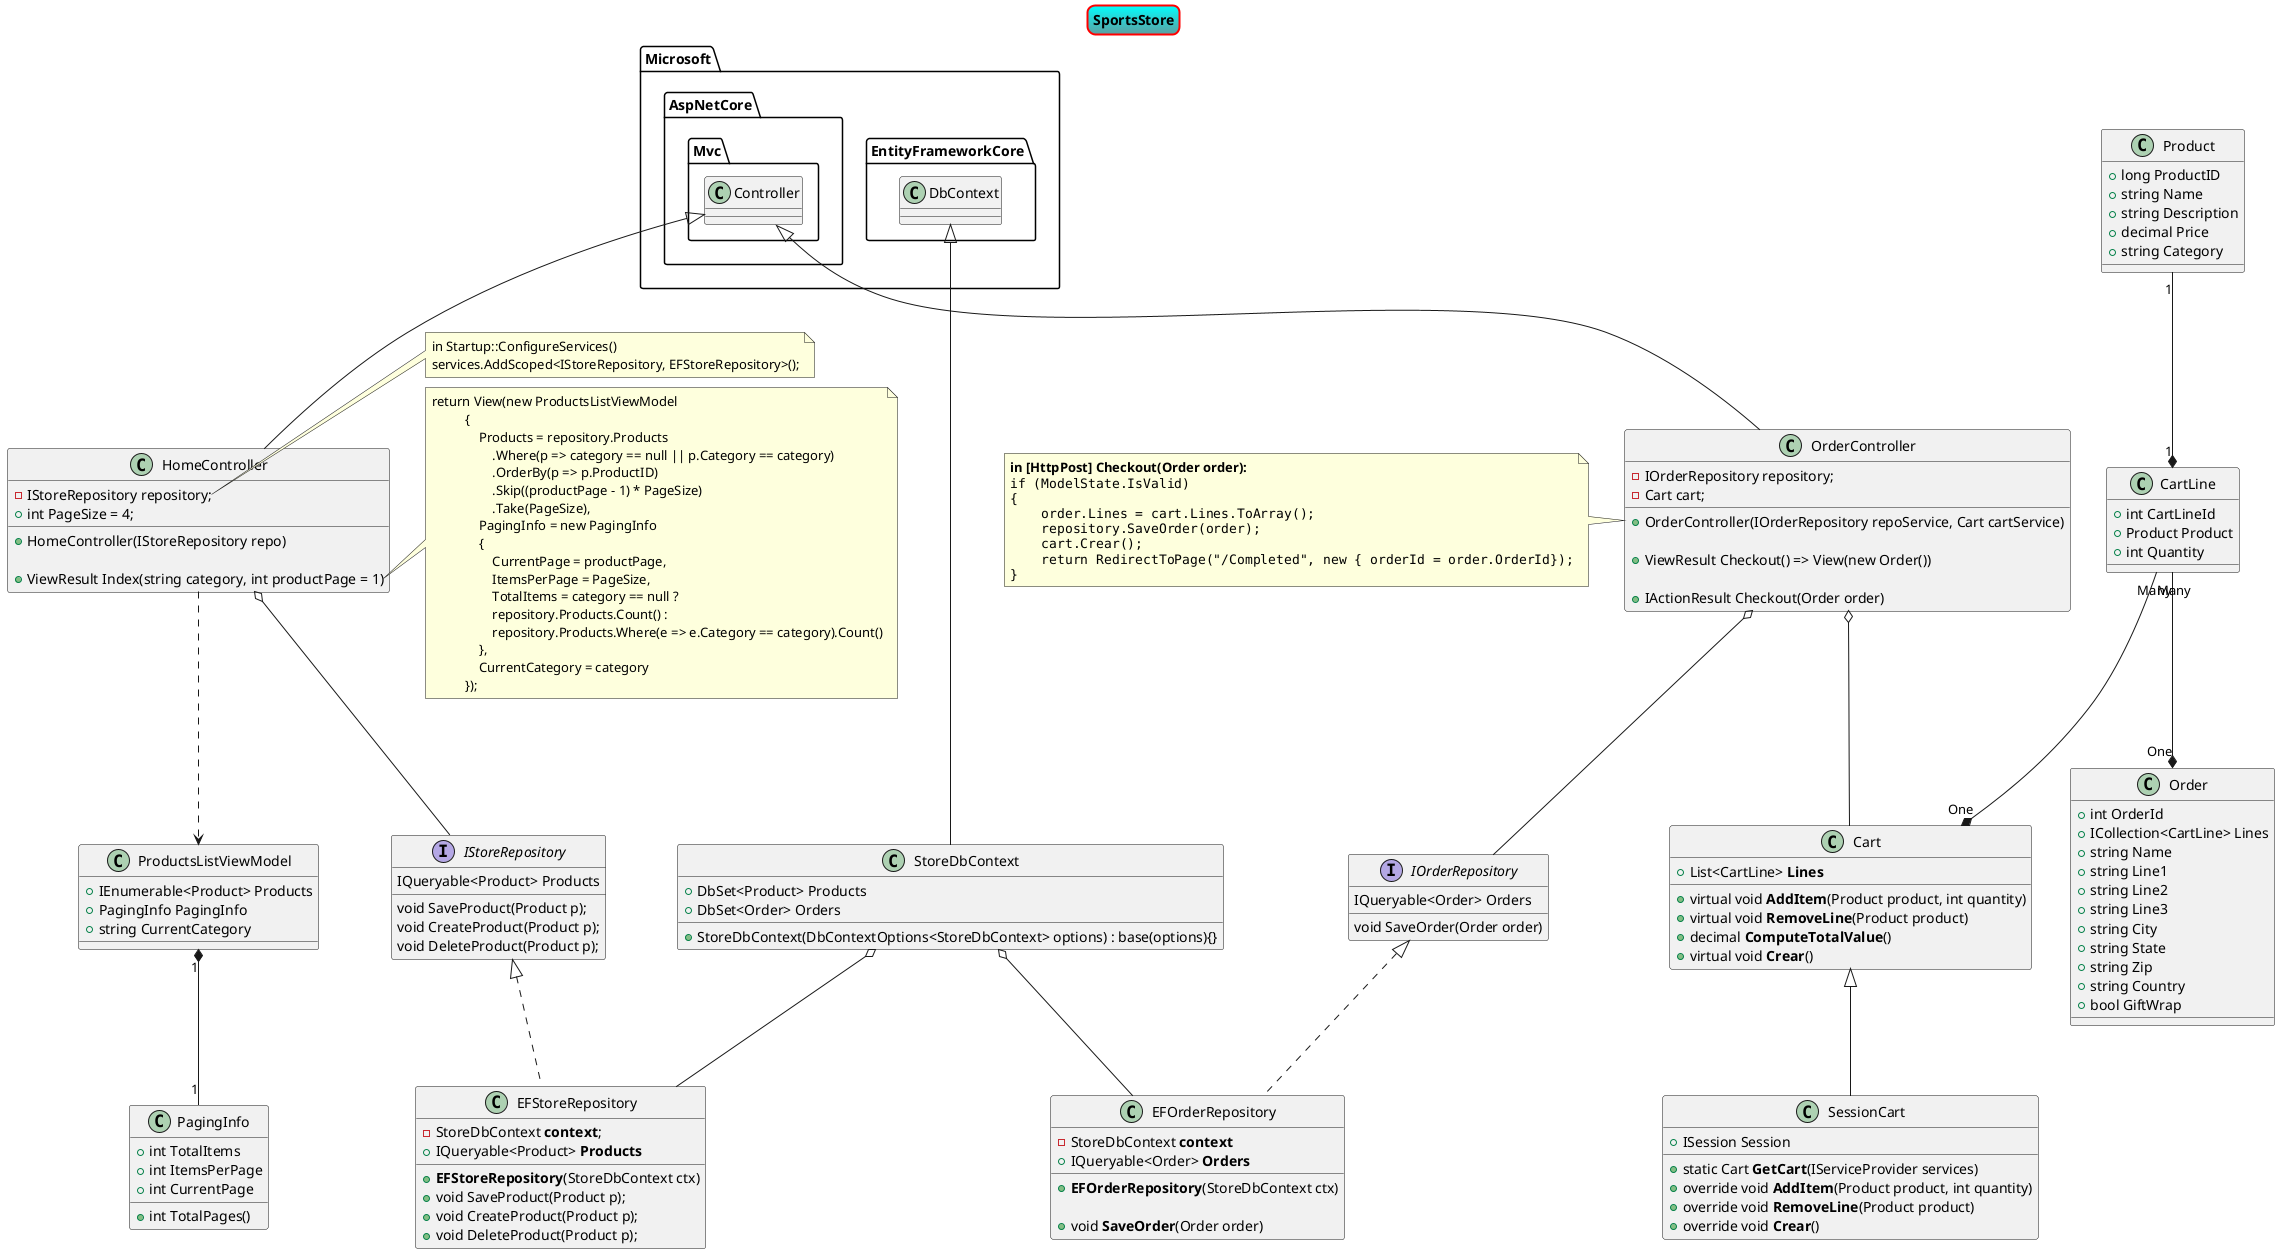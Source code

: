 @startuml SportsStore

skinparam titleBorderRoundCorner 15
skinparam titleBorderThickness 2
skinparam titleBorderColor red
skinparam titleBackgroundColor Aqua-CadetBlue

title SportsStore

class Product {
    + long ProductID
    + string Name
    + string Description
    + decimal Price
    + string Category
}

class Order {
    + int OrderId
    + ICollection<CartLine> Lines
    + string Name
    + string Line1
    + string Line2
    + string Line3
    + string City
    + string State
    + string Zip
    + string Country
    + bool GiftWrap
}

CartLine "Many" --* "One" Order
'Cart -- Order : Lines

class CartLine
{
    + int CartLineId
    + Product Product
    + int Quantity
}

Product "1" --* "1" CartLine 

class Cart
{
    + List<CartLine> <b>Lines</b>
    + virtual void <b>AddItem</b>(Product product, int quantity)
    + virtual void <b>RemoveLine</b>(Product product)
    + decimal <b>ComputeTotalValue</b>()
    + virtual void <b>Crear</b>()
}

class SessionCart
{
    + ISession Session
    + static Cart <b>GetCart</b>(IServiceProvider services)
    + override void <b>AddItem</b>(Product product, int quantity)
    + override void <b>RemoveLine</b>(Product product)
    + override void <b>Crear</b>()
}

Cart <|-- SessionCart
CartLine "Many" --* "One" Cart

class StoreDbContext
{
    + StoreDbContext(DbContextOptions<StoreDbContext> options) : base(options){}
    + DbSet<Product> Products
    + DbSet<Order> Orders
}

Microsoft.EntityFrameworkCore.DbContext <|-- StoreDbContext

interface IOrderRepository
{
    IQueryable<Order> Orders 
    void SaveOrder(Order order)
}

class EFOrderRepository
{
    - StoreDbContext <b>context</b>
    + IQueryable<Order> <b>Orders</b>
    + <b>EFOrderRepository</b>(StoreDbContext ctx)
    
    + void <b>SaveOrder</b>(Order order)
}
IOrderRepository <|.. EFOrderRepository
StoreDbContext o-- EFOrderRepository

interface IStoreRepository
{
    IQueryable<Product> Products
    void SaveProduct(Product p);
    void CreateProduct(Product p);
    void DeleteProduct(Product p);

}

class EFStoreRepository
{
    - StoreDbContext <b>context</b>;
    + <b>EFStoreRepository</b>(StoreDbContext ctx)
    + IQueryable<Product> <b>Products</b>
    + void SaveProduct(Product p);
    + void CreateProduct(Product p);
    + void DeleteProduct(Product p);

}
IStoreRepository <|.. EFStoreRepository
StoreDbContext o-- EFStoreRepository

class PagingInfo
{
    + int TotalItems
    + int ItemsPerPage
    + int CurrentPage
    + int TotalPages()
}

class ProductsListViewModel
{
    + IEnumerable<Product> Products
    + PagingInfo PagingInfo 
    + string CurrentCategory 
}

ProductsListViewModel "1" *-- "1" PagingInfo


class HomeController
{
    - IStoreRepository repository;
    + int PageSize = 4;

    + HomeController(IStoreRepository repo)

    + ViewResult Index(string category, int productPage = 1) 
}

Microsoft.AspNetCore.Mvc.Controller <|-- HomeController
HomeController ..> ProductsListViewModel
HomeController o-- IStoreRepository

note right of HomeController::repository
  in Startup::ConfigureServices()
  services.AddScoped<IStoreRepository, EFStoreRepository>();
end note

note right of HomeController::Index
  return View(new ProductsListViewModel
            {
                Products = repository.Products
                    .Where(p => category == null || p.Category == category)
                    .OrderBy(p => p.ProductID)
                    .Skip((productPage - 1) * PageSize)
                    .Take(PageSize),
                PagingInfo = new PagingInfo
                {
                    CurrentPage = productPage,
                    ItemsPerPage = PageSize,
                    TotalItems = category == null ? 
                    repository.Products.Count() :
                    repository.Products.Where(e => e.Category == category).Count()
                },
                CurrentCategory = category
            });
end note


class OrderController
{
    - IOrderRepository repository;
    - Cart cart;
    + OrderController(IOrderRepository repoService, Cart cartService)

    + ViewResult Checkout() => View(new Order())

    /'HttpPost'/
    + IActionResult Checkout(Order order)
}

Microsoft.AspNetCore.Mvc.Controller <|-- OrderController
OrderController  o-- IOrderRepository
OrderController o-- Cart

note left of OrderController
    <b>in [HttpPost] Checkout(Order order):</b>
    <code>
    if (ModelState.IsValid)
    {
        order.Lines = cart.Lines.ToArray();
        repository.SaveOrder(order);
        cart.Crear();
        return RedirectToPage("/Completed", new { orderId = order.OrderId});
    }
    </code>
end note

@end SportsStore